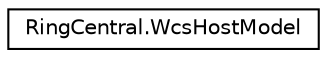digraph "Graphical Class Hierarchy"
{
 // LATEX_PDF_SIZE
  edge [fontname="Helvetica",fontsize="10",labelfontname="Helvetica",labelfontsize="10"];
  node [fontname="Helvetica",fontsize="10",shape=record];
  rankdir="LR";
  Node0 [label="RingCentral.WcsHostModel",height=0.2,width=0.4,color="black", fillcolor="white", style="filled",URL="$classRingCentral_1_1WcsHostModel.html",tooltip="The internal IDs of RC-authenticated users."];
}
